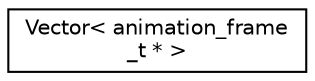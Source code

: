 digraph "Graphical Class Hierarchy"
{
 // INTERACTIVE_SVG=YES
  edge [fontname="Helvetica",fontsize="10",labelfontname="Helvetica",labelfontsize="10"];
  node [fontname="Helvetica",fontsize="10",shape=record];
  rankdir="LR";
  Node1 [label="Vector\< animation_frame\l_t * \>",height=0.2,width=0.4,color="black", fillcolor="white", style="filled",URL="$class_vector.html"];
}
